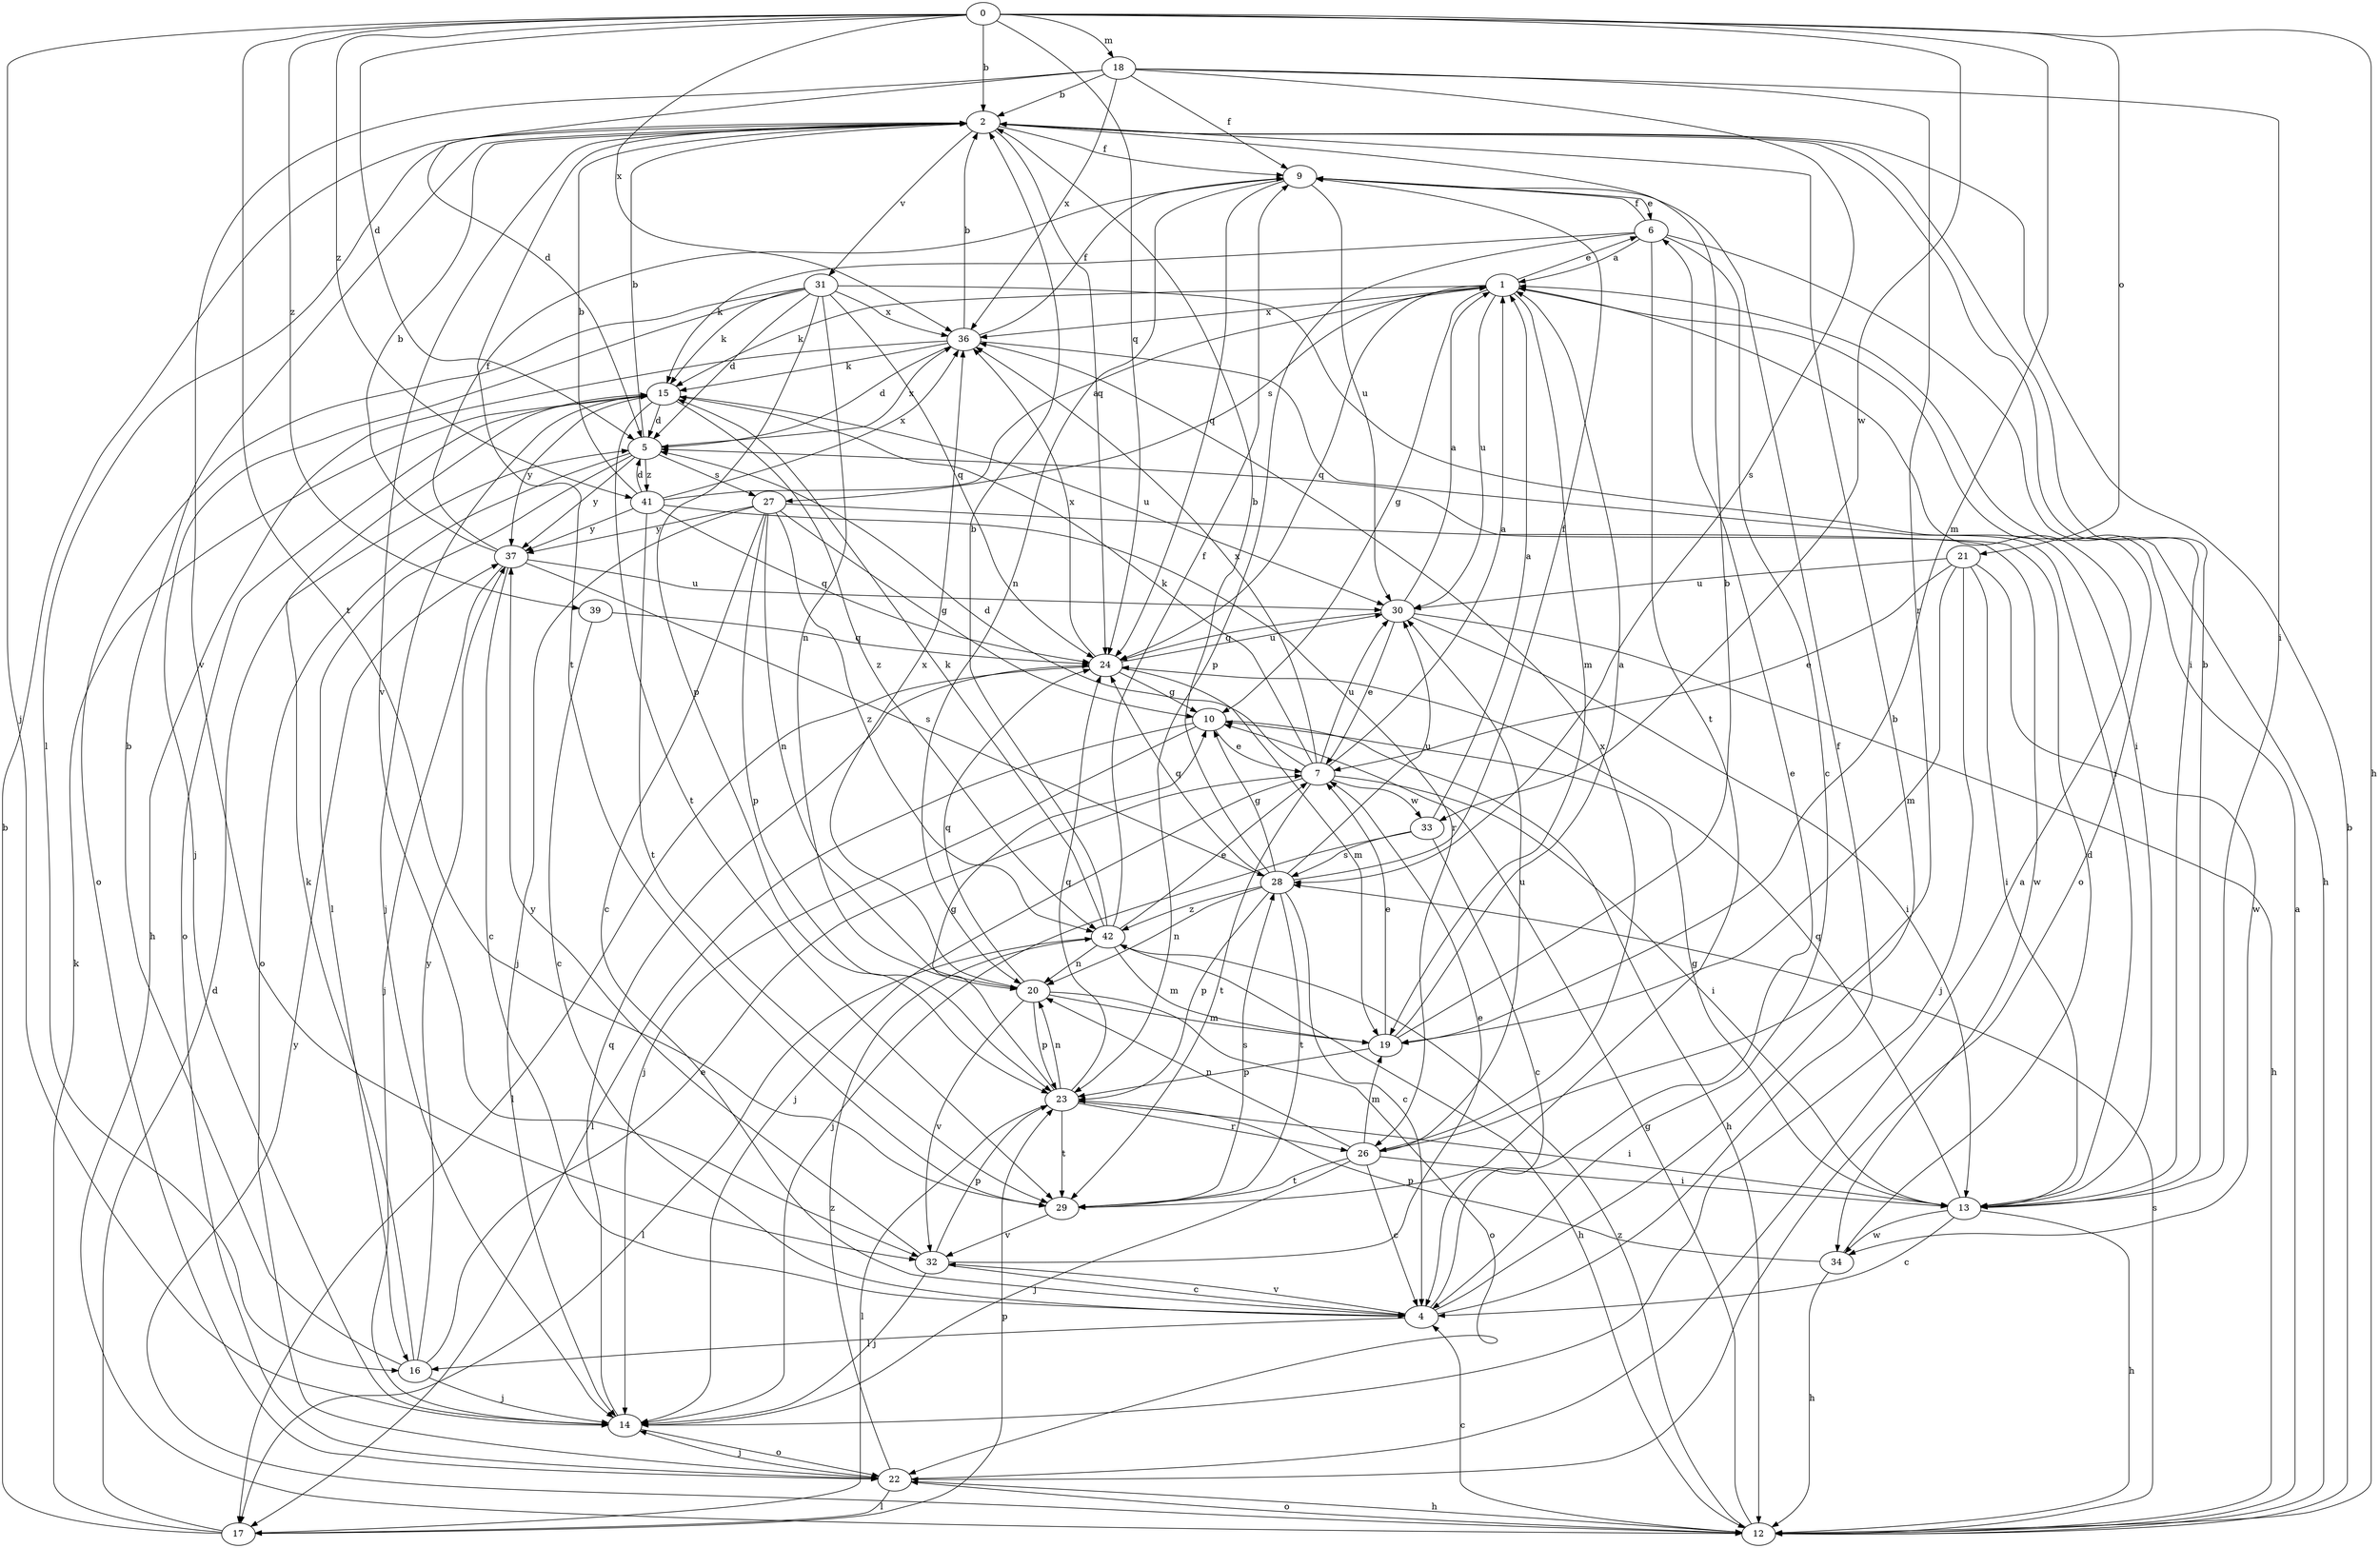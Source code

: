 strict digraph  {
0;
1;
2;
4;
5;
6;
7;
9;
10;
12;
13;
14;
15;
16;
17;
18;
19;
20;
21;
22;
23;
24;
26;
27;
28;
29;
30;
31;
32;
33;
34;
36;
37;
39;
41;
42;
0 -> 2  [label=b];
0 -> 5  [label=d];
0 -> 12  [label=h];
0 -> 14  [label=j];
0 -> 18  [label=m];
0 -> 19  [label=m];
0 -> 21  [label=o];
0 -> 24  [label=q];
0 -> 29  [label=t];
0 -> 33  [label=w];
0 -> 36  [label=x];
0 -> 39  [label=z];
0 -> 41  [label=z];
1 -> 6  [label=e];
1 -> 10  [label=g];
1 -> 15  [label=k];
1 -> 19  [label=m];
1 -> 22  [label=o];
1 -> 24  [label=q];
1 -> 27  [label=s];
1 -> 30  [label=u];
1 -> 36  [label=x];
2 -> 9  [label=f];
2 -> 13  [label=i];
2 -> 16  [label=l];
2 -> 24  [label=q];
2 -> 29  [label=t];
2 -> 31  [label=v];
2 -> 32  [label=v];
4 -> 2  [label=b];
4 -> 6  [label=e];
4 -> 9  [label=f];
4 -> 16  [label=l];
4 -> 32  [label=v];
5 -> 2  [label=b];
5 -> 16  [label=l];
5 -> 22  [label=o];
5 -> 27  [label=s];
5 -> 36  [label=x];
5 -> 37  [label=y];
5 -> 41  [label=z];
6 -> 1  [label=a];
6 -> 4  [label=c];
6 -> 9  [label=f];
6 -> 12  [label=h];
6 -> 15  [label=k];
6 -> 23  [label=p];
6 -> 29  [label=t];
7 -> 1  [label=a];
7 -> 5  [label=d];
7 -> 13  [label=i];
7 -> 14  [label=j];
7 -> 15  [label=k];
7 -> 29  [label=t];
7 -> 30  [label=u];
7 -> 33  [label=w];
7 -> 36  [label=x];
9 -> 6  [label=e];
9 -> 20  [label=n];
9 -> 24  [label=q];
9 -> 30  [label=u];
10 -> 7  [label=e];
10 -> 12  [label=h];
10 -> 14  [label=j];
10 -> 17  [label=l];
12 -> 1  [label=a];
12 -> 2  [label=b];
12 -> 4  [label=c];
12 -> 10  [label=g];
12 -> 22  [label=o];
12 -> 28  [label=s];
12 -> 37  [label=y];
12 -> 42  [label=z];
13 -> 2  [label=b];
13 -> 4  [label=c];
13 -> 10  [label=g];
13 -> 12  [label=h];
13 -> 24  [label=q];
13 -> 34  [label=w];
14 -> 22  [label=o];
14 -> 24  [label=q];
15 -> 5  [label=d];
15 -> 14  [label=j];
15 -> 22  [label=o];
15 -> 29  [label=t];
15 -> 30  [label=u];
15 -> 37  [label=y];
15 -> 42  [label=z];
16 -> 2  [label=b];
16 -> 7  [label=e];
16 -> 14  [label=j];
16 -> 15  [label=k];
16 -> 37  [label=y];
17 -> 2  [label=b];
17 -> 5  [label=d];
17 -> 15  [label=k];
17 -> 23  [label=p];
18 -> 2  [label=b];
18 -> 5  [label=d];
18 -> 9  [label=f];
18 -> 13  [label=i];
18 -> 26  [label=r];
18 -> 28  [label=s];
18 -> 32  [label=v];
18 -> 36  [label=x];
19 -> 1  [label=a];
19 -> 2  [label=b];
19 -> 7  [label=e];
19 -> 23  [label=p];
20 -> 19  [label=m];
20 -> 22  [label=o];
20 -> 23  [label=p];
20 -> 24  [label=q];
20 -> 32  [label=v];
20 -> 36  [label=x];
21 -> 7  [label=e];
21 -> 13  [label=i];
21 -> 14  [label=j];
21 -> 19  [label=m];
21 -> 30  [label=u];
21 -> 34  [label=w];
22 -> 1  [label=a];
22 -> 12  [label=h];
22 -> 14  [label=j];
22 -> 17  [label=l];
22 -> 42  [label=z];
23 -> 10  [label=g];
23 -> 13  [label=i];
23 -> 17  [label=l];
23 -> 20  [label=n];
23 -> 24  [label=q];
23 -> 26  [label=r];
23 -> 29  [label=t];
24 -> 10  [label=g];
24 -> 17  [label=l];
24 -> 19  [label=m];
24 -> 30  [label=u];
24 -> 36  [label=x];
26 -> 4  [label=c];
26 -> 13  [label=i];
26 -> 14  [label=j];
26 -> 19  [label=m];
26 -> 20  [label=n];
26 -> 29  [label=t];
26 -> 30  [label=u];
26 -> 36  [label=x];
27 -> 4  [label=c];
27 -> 10  [label=g];
27 -> 14  [label=j];
27 -> 20  [label=n];
27 -> 23  [label=p];
27 -> 34  [label=w];
27 -> 37  [label=y];
27 -> 42  [label=z];
28 -> 2  [label=b];
28 -> 4  [label=c];
28 -> 9  [label=f];
28 -> 10  [label=g];
28 -> 20  [label=n];
28 -> 23  [label=p];
28 -> 24  [label=q];
28 -> 29  [label=t];
28 -> 30  [label=u];
28 -> 42  [label=z];
29 -> 28  [label=s];
29 -> 32  [label=v];
30 -> 1  [label=a];
30 -> 7  [label=e];
30 -> 12  [label=h];
30 -> 13  [label=i];
30 -> 24  [label=q];
31 -> 5  [label=d];
31 -> 13  [label=i];
31 -> 14  [label=j];
31 -> 15  [label=k];
31 -> 20  [label=n];
31 -> 22  [label=o];
31 -> 23  [label=p];
31 -> 24  [label=q];
31 -> 36  [label=x];
32 -> 4  [label=c];
32 -> 7  [label=e];
32 -> 14  [label=j];
32 -> 23  [label=p];
32 -> 37  [label=y];
33 -> 1  [label=a];
33 -> 4  [label=c];
33 -> 14  [label=j];
33 -> 28  [label=s];
34 -> 5  [label=d];
34 -> 12  [label=h];
34 -> 23  [label=p];
36 -> 2  [label=b];
36 -> 5  [label=d];
36 -> 9  [label=f];
36 -> 12  [label=h];
36 -> 13  [label=i];
36 -> 15  [label=k];
37 -> 2  [label=b];
37 -> 4  [label=c];
37 -> 9  [label=f];
37 -> 14  [label=j];
37 -> 28  [label=s];
37 -> 30  [label=u];
39 -> 4  [label=c];
39 -> 24  [label=q];
41 -> 1  [label=a];
41 -> 2  [label=b];
41 -> 5  [label=d];
41 -> 24  [label=q];
41 -> 26  [label=r];
41 -> 29  [label=t];
41 -> 36  [label=x];
41 -> 37  [label=y];
42 -> 2  [label=b];
42 -> 7  [label=e];
42 -> 9  [label=f];
42 -> 12  [label=h];
42 -> 15  [label=k];
42 -> 17  [label=l];
42 -> 19  [label=m];
42 -> 20  [label=n];
}

